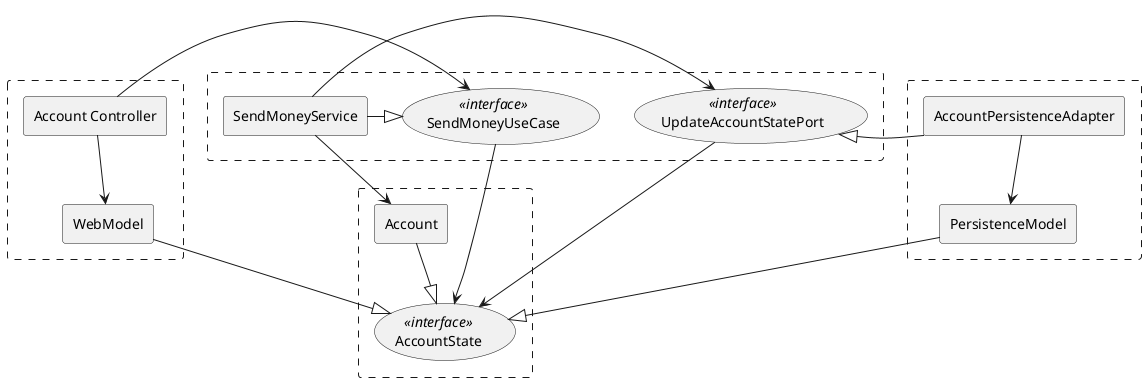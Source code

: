 @startuml
'https://plantuml.com/component-diagram

skinparam componentStyle rectangle
'skinparam linetype ortho


rectangle #line.dashed {
    [Account Controller] as ac
    [WebModel] as wm
}

rectangle #line.dashed {
    (SendMoneyUseCase) <<interface>> as smuc
    [SendMoneyService] as sms
    (UpdateAccountStatePort) <<interface>> as uasp
}

rectangle #line.dashed {
    [AccountPersistenceAdapter] as apa
    [PersistenceModel] as pm
}

rectangle #line.dashed {
    [Account] as acc
    (AccountState) <<interface>> as accStatus
}


ac --> wm
wm --|> accStatus

ac -> smuc
smuc <|- sms
sms -> uasp

smuc --> accStatus
sms --> acc
uasp --> accStatus

acc --|> accStatus

uasp <|- apa

apa --> pm
pm --|> accStatus

@enduml
